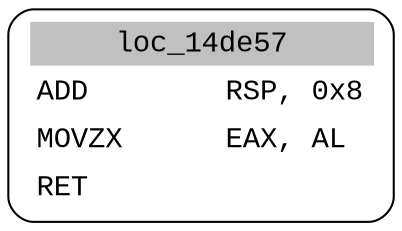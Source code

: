 digraph asm_graph {
1941 [
shape="Mrecord" fontname="Courier New"label =<<table border="0" cellborder="0" cellpadding="3"><tr><td align="center" colspan="2" bgcolor="grey">loc_14de57</td></tr><tr><td align="left">ADD        RSP, 0x8</td></tr><tr><td align="left">MOVZX      EAX, AL</td></tr><tr><td align="left">RET        </td></tr></table>> ];
}